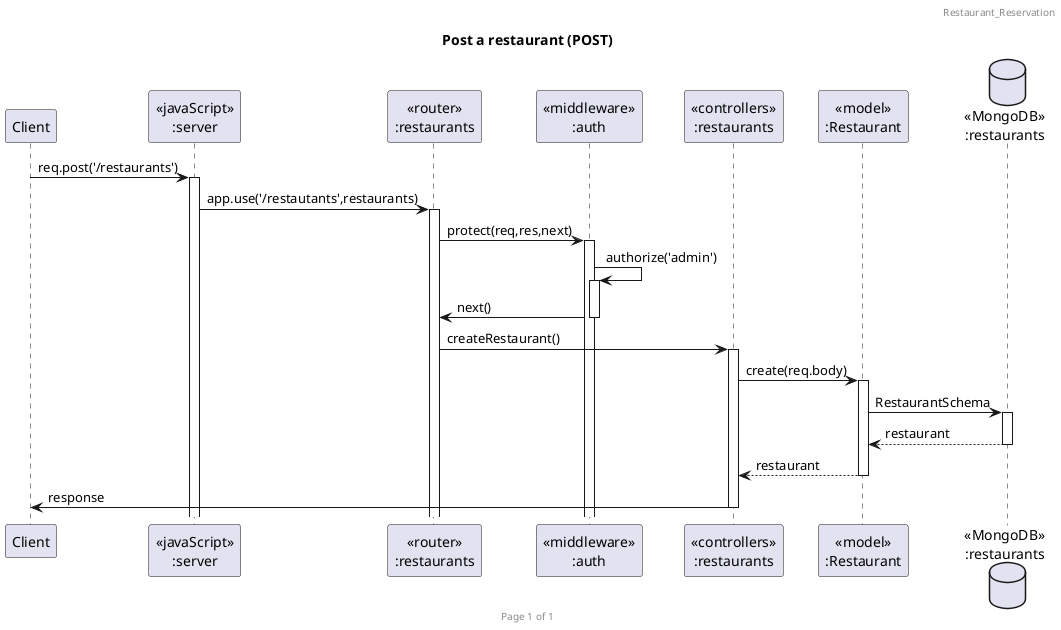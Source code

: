 @startuml Restaurant (POST)

header Restaurant_Reservation
footer Page %page% of %lastpage%
title "Post a restaurant (POST)"

participant "Client" as client
participant "<<javaScript>>\n:server" as server
participant "<<router>>\n:restaurants" as routerRestaurants
participant "<<middleware>>\n:auth" as middlewareAuth
participant "<<controllers>>\n:restaurants" as controllersRestaurants
participant "<<model>>\n:Restaurant" as modelRestaurant
database "<<MongoDB>>\n:restaurants" as RestaurantsDatabase

client->server ++:req.post('/restaurants')
server->routerRestaurants ++:app.use('/restautants',restaurants)
routerRestaurants -> middlewareAuth ++:protect(req,res,next)
middlewareAuth -> middlewareAuth ++:authorize('admin')
middlewareAuth -> routerRestaurants --: next()
routerRestaurants -> controllersRestaurants ++:createRestaurant()
controllersRestaurants->modelRestaurant ++:create(req.body)
modelRestaurant ->RestaurantsDatabase ++: RestaurantSchema
RestaurantsDatabase --> modelRestaurant --: restaurant
modelRestaurant-->controllersRestaurants --:restaurant
controllersRestaurants->client --:response

@enduml
